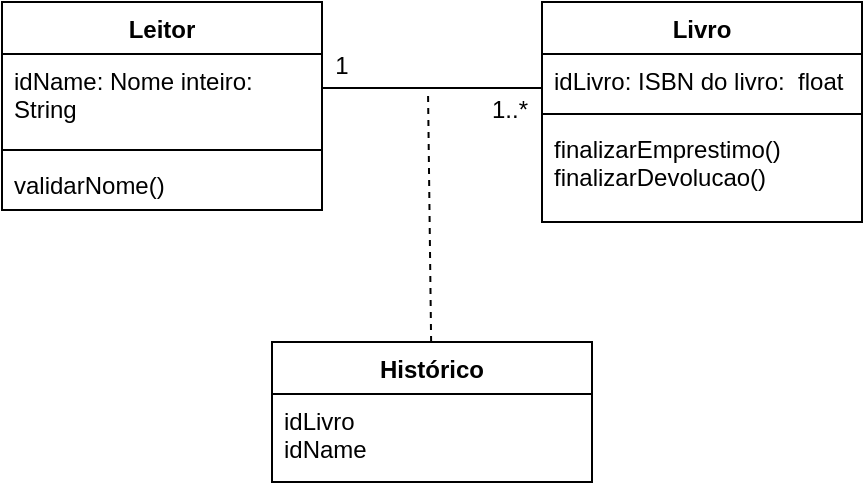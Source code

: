 <mxfile version="21.7.4" type="device">
  <diagram name="Página-1" id="QPRQc3LnfmXYM4VWyBAj">
    <mxGraphModel dx="880" dy="470" grid="1" gridSize="10" guides="1" tooltips="1" connect="1" arrows="1" fold="1" page="1" pageScale="1" pageWidth="827" pageHeight="1169" math="0" shadow="0">
      <root>
        <mxCell id="0" />
        <mxCell id="1" parent="0" />
        <mxCell id="M6tqcCX0zoWHhGwgStBV-13" value="Leitor" style="swimlane;fontStyle=1;align=center;verticalAlign=top;childLayout=stackLayout;horizontal=1;startSize=26;horizontalStack=0;resizeParent=1;resizeParentMax=0;resizeLast=0;collapsible=1;marginBottom=0;whiteSpace=wrap;html=1;" vertex="1" parent="1">
          <mxGeometry x="190" y="60" width="160" height="104" as="geometry" />
        </mxCell>
        <mxCell id="M6tqcCX0zoWHhGwgStBV-14" value="idName: Nome inteiro: String" style="text;strokeColor=none;fillColor=none;align=left;verticalAlign=top;spacingLeft=4;spacingRight=4;overflow=hidden;rotatable=0;points=[[0,0.5],[1,0.5]];portConstraint=eastwest;whiteSpace=wrap;html=1;" vertex="1" parent="M6tqcCX0zoWHhGwgStBV-13">
          <mxGeometry y="26" width="160" height="44" as="geometry" />
        </mxCell>
        <mxCell id="M6tqcCX0zoWHhGwgStBV-15" value="" style="line;strokeWidth=1;fillColor=none;align=left;verticalAlign=middle;spacingTop=-1;spacingLeft=3;spacingRight=3;rotatable=0;labelPosition=right;points=[];portConstraint=eastwest;strokeColor=inherit;" vertex="1" parent="M6tqcCX0zoWHhGwgStBV-13">
          <mxGeometry y="70" width="160" height="8" as="geometry" />
        </mxCell>
        <mxCell id="M6tqcCX0zoWHhGwgStBV-16" value="validarNome()" style="text;strokeColor=none;fillColor=none;align=left;verticalAlign=top;spacingLeft=4;spacingRight=4;overflow=hidden;rotatable=0;points=[[0,0.5],[1,0.5]];portConstraint=eastwest;whiteSpace=wrap;html=1;" vertex="1" parent="M6tqcCX0zoWHhGwgStBV-13">
          <mxGeometry y="78" width="160" height="26" as="geometry" />
        </mxCell>
        <mxCell id="M6tqcCX0zoWHhGwgStBV-17" value="Livro" style="swimlane;fontStyle=1;align=center;verticalAlign=top;childLayout=stackLayout;horizontal=1;startSize=26;horizontalStack=0;resizeParent=1;resizeParentMax=0;resizeLast=0;collapsible=1;marginBottom=0;whiteSpace=wrap;html=1;" vertex="1" parent="1">
          <mxGeometry x="460" y="60" width="160" height="110" as="geometry" />
        </mxCell>
        <mxCell id="M6tqcCX0zoWHhGwgStBV-18" value="idLivro: ISBN do livro:&amp;nbsp; float&lt;br&gt;" style="text;strokeColor=none;fillColor=none;align=left;verticalAlign=top;spacingLeft=4;spacingRight=4;overflow=hidden;rotatable=0;points=[[0,0.5],[1,0.5]];portConstraint=eastwest;whiteSpace=wrap;html=1;" vertex="1" parent="M6tqcCX0zoWHhGwgStBV-17">
          <mxGeometry y="26" width="160" height="26" as="geometry" />
        </mxCell>
        <mxCell id="M6tqcCX0zoWHhGwgStBV-19" value="" style="line;strokeWidth=1;fillColor=none;align=left;verticalAlign=middle;spacingTop=-1;spacingLeft=3;spacingRight=3;rotatable=0;labelPosition=right;points=[];portConstraint=eastwest;strokeColor=inherit;" vertex="1" parent="M6tqcCX0zoWHhGwgStBV-17">
          <mxGeometry y="52" width="160" height="8" as="geometry" />
        </mxCell>
        <mxCell id="M6tqcCX0zoWHhGwgStBV-20" value="finalizarEmprestimo()&lt;br&gt;finalizarDevolucao()" style="text;strokeColor=none;fillColor=none;align=left;verticalAlign=top;spacingLeft=4;spacingRight=4;overflow=hidden;rotatable=0;points=[[0,0.5],[1,0.5]];portConstraint=eastwest;whiteSpace=wrap;html=1;" vertex="1" parent="M6tqcCX0zoWHhGwgStBV-17">
          <mxGeometry y="60" width="160" height="50" as="geometry" />
        </mxCell>
        <mxCell id="M6tqcCX0zoWHhGwgStBV-21" value="Histórico" style="swimlane;fontStyle=1;align=center;verticalAlign=top;childLayout=stackLayout;horizontal=1;startSize=26;horizontalStack=0;resizeParent=1;resizeParentMax=0;resizeLast=0;collapsible=1;marginBottom=0;whiteSpace=wrap;html=1;" vertex="1" parent="1">
          <mxGeometry x="325" y="230" width="160" height="70" as="geometry" />
        </mxCell>
        <mxCell id="M6tqcCX0zoWHhGwgStBV-22" value="idLivro&lt;br&gt;idName&lt;br&gt;" style="text;strokeColor=none;fillColor=none;align=left;verticalAlign=top;spacingLeft=4;spacingRight=4;overflow=hidden;rotatable=0;points=[[0,0.5],[1,0.5]];portConstraint=eastwest;whiteSpace=wrap;html=1;" vertex="1" parent="M6tqcCX0zoWHhGwgStBV-21">
          <mxGeometry y="26" width="160" height="44" as="geometry" />
        </mxCell>
        <mxCell id="M6tqcCX0zoWHhGwgStBV-25" value="" style="line;strokeWidth=1;fillColor=none;align=left;verticalAlign=middle;spacingTop=-1;spacingLeft=3;spacingRight=3;rotatable=0;labelPosition=right;points=[];portConstraint=eastwest;strokeColor=inherit;" vertex="1" parent="1">
          <mxGeometry x="350" y="99" width="110" height="8" as="geometry" />
        </mxCell>
        <mxCell id="M6tqcCX0zoWHhGwgStBV-26" value="1" style="text;html=1;strokeColor=none;fillColor=none;align=center;verticalAlign=middle;whiteSpace=wrap;rounded=0;" vertex="1" parent="1">
          <mxGeometry x="330" y="77" width="60" height="30" as="geometry" />
        </mxCell>
        <mxCell id="M6tqcCX0zoWHhGwgStBV-27" value="1..*" style="text;html=1;strokeColor=none;fillColor=none;align=center;verticalAlign=middle;whiteSpace=wrap;rounded=0;" vertex="1" parent="1">
          <mxGeometry x="414" y="99" width="60" height="30" as="geometry" />
        </mxCell>
        <mxCell id="M6tqcCX0zoWHhGwgStBV-29" value="" style="endArrow=none;dashed=1;html=1;rounded=0;entryX=0.482;entryY=0.75;entryDx=0;entryDy=0;entryPerimeter=0;" edge="1" parent="1" source="M6tqcCX0zoWHhGwgStBV-21" target="M6tqcCX0zoWHhGwgStBV-25">
          <mxGeometry width="50" height="50" relative="1" as="geometry">
            <mxPoint x="390" y="270" as="sourcePoint" />
            <mxPoint x="440" y="220" as="targetPoint" />
          </mxGeometry>
        </mxCell>
      </root>
    </mxGraphModel>
  </diagram>
</mxfile>
